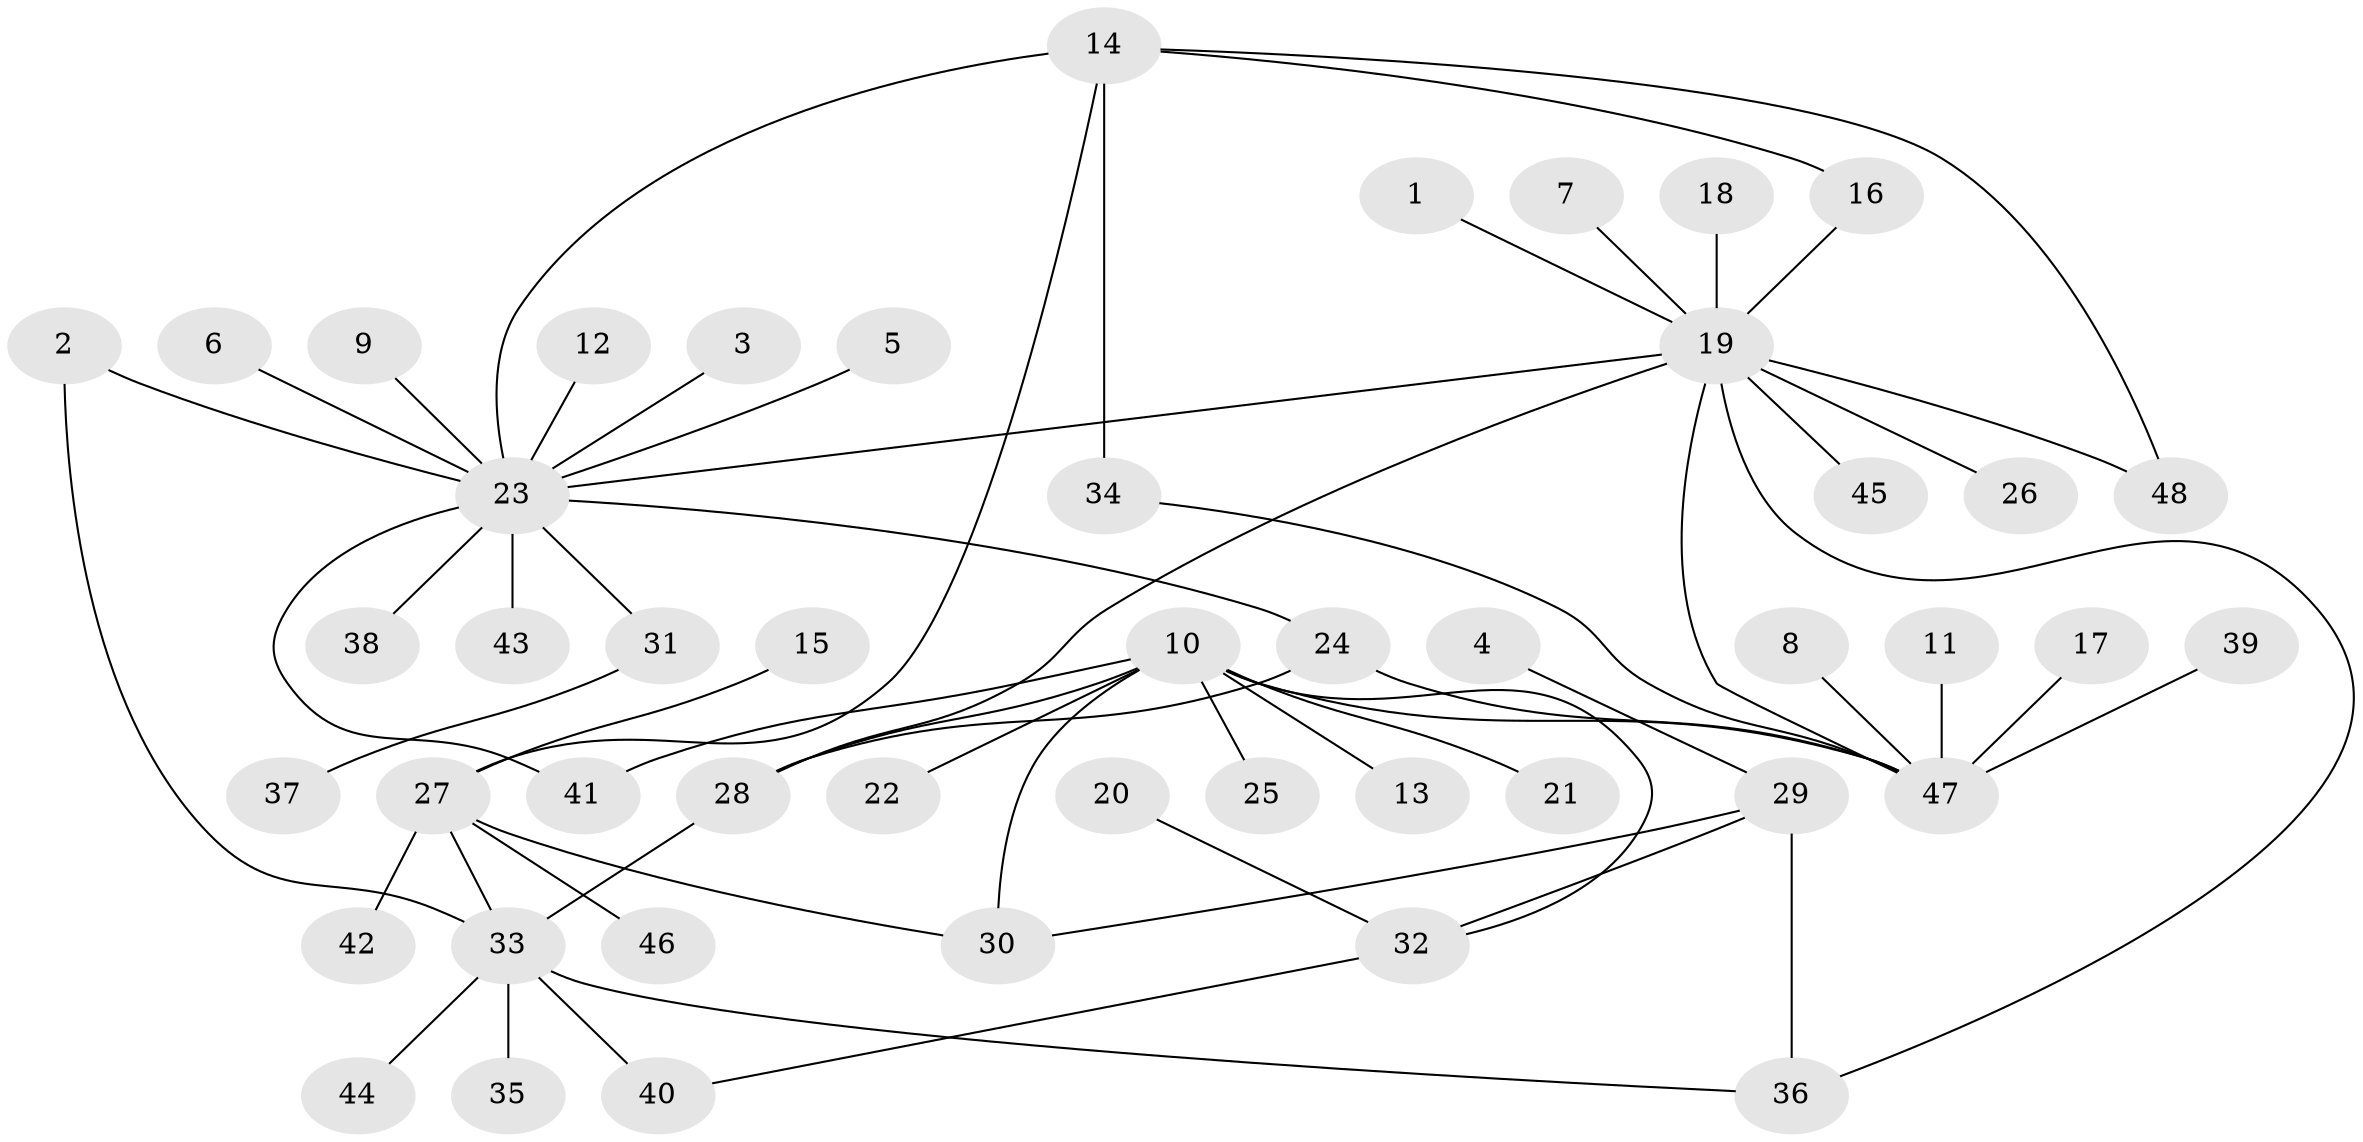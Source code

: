 // original degree distribution, {6: 0.021505376344086023, 13: 0.010752688172043012, 10: 0.010752688172043012, 1: 0.5806451612903226, 15: 0.010752688172043012, 3: 0.13978494623655913, 11: 0.021505376344086023, 2: 0.16129032258064516, 4: 0.021505376344086023, 8: 0.010752688172043012, 5: 0.010752688172043012}
// Generated by graph-tools (version 1.1) at 2025/01/03/09/25 03:01:49]
// undirected, 48 vertices, 61 edges
graph export_dot {
graph [start="1"]
  node [color=gray90,style=filled];
  1;
  2;
  3;
  4;
  5;
  6;
  7;
  8;
  9;
  10;
  11;
  12;
  13;
  14;
  15;
  16;
  17;
  18;
  19;
  20;
  21;
  22;
  23;
  24;
  25;
  26;
  27;
  28;
  29;
  30;
  31;
  32;
  33;
  34;
  35;
  36;
  37;
  38;
  39;
  40;
  41;
  42;
  43;
  44;
  45;
  46;
  47;
  48;
  1 -- 19 [weight=1.0];
  2 -- 23 [weight=1.0];
  2 -- 33 [weight=1.0];
  3 -- 23 [weight=1.0];
  4 -- 29 [weight=1.0];
  5 -- 23 [weight=1.0];
  6 -- 23 [weight=1.0];
  7 -- 19 [weight=1.0];
  8 -- 47 [weight=1.0];
  9 -- 23 [weight=1.0];
  10 -- 13 [weight=1.0];
  10 -- 21 [weight=1.0];
  10 -- 22 [weight=1.0];
  10 -- 25 [weight=1.0];
  10 -- 28 [weight=1.0];
  10 -- 30 [weight=1.0];
  10 -- 32 [weight=1.0];
  10 -- 41 [weight=1.0];
  10 -- 47 [weight=1.0];
  11 -- 47 [weight=1.0];
  12 -- 23 [weight=1.0];
  14 -- 16 [weight=1.0];
  14 -- 23 [weight=1.0];
  14 -- 27 [weight=1.0];
  14 -- 34 [weight=1.0];
  14 -- 48 [weight=1.0];
  15 -- 27 [weight=1.0];
  16 -- 19 [weight=1.0];
  17 -- 47 [weight=1.0];
  18 -- 19 [weight=1.0];
  19 -- 23 [weight=1.0];
  19 -- 26 [weight=1.0];
  19 -- 28 [weight=1.0];
  19 -- 36 [weight=1.0];
  19 -- 45 [weight=1.0];
  19 -- 47 [weight=1.0];
  19 -- 48 [weight=1.0];
  20 -- 32 [weight=1.0];
  23 -- 24 [weight=1.0];
  23 -- 31 [weight=1.0];
  23 -- 38 [weight=1.0];
  23 -- 41 [weight=1.0];
  23 -- 43 [weight=1.0];
  24 -- 28 [weight=1.0];
  24 -- 47 [weight=1.0];
  27 -- 30 [weight=1.0];
  27 -- 33 [weight=2.0];
  27 -- 42 [weight=1.0];
  27 -- 46 [weight=1.0];
  28 -- 33 [weight=1.0];
  29 -- 30 [weight=1.0];
  29 -- 32 [weight=1.0];
  29 -- 36 [weight=1.0];
  31 -- 37 [weight=1.0];
  32 -- 40 [weight=1.0];
  33 -- 35 [weight=1.0];
  33 -- 36 [weight=1.0];
  33 -- 40 [weight=2.0];
  33 -- 44 [weight=1.0];
  34 -- 47 [weight=1.0];
  39 -- 47 [weight=1.0];
}
